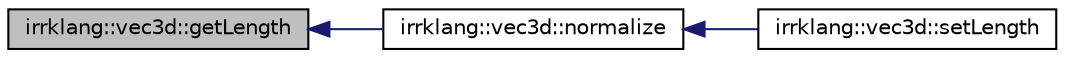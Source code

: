 digraph "irrklang::vec3d::getLength"
{
  bgcolor="transparent";
  edge [fontname="Helvetica",fontsize="10",labelfontname="Helvetica",labelfontsize="10"];
  node [fontname="Helvetica",fontsize="10",shape=record];
  rankdir="LR";
  Node1 [label="irrklang::vec3d::getLength",height=0.2,width=0.4,color="black", fillcolor="grey75", style="filled", fontcolor="black"];
  Node1 -> Node2 [dir="back",color="midnightblue",fontsize="10",style="solid",fontname="Helvetica"];
  Node2 [label="irrklang::vec3d::normalize",height=0.2,width=0.4,color="black",URL="$classirrklang_1_1vec3d.html#a1adb3f2521103ab9dfbbdce8459a69ac",tooltip="Normalizes the vector. "];
  Node2 -> Node3 [dir="back",color="midnightblue",fontsize="10",style="solid",fontname="Helvetica"];
  Node3 [label="irrklang::vec3d::setLength",height=0.2,width=0.4,color="black",URL="$classirrklang_1_1vec3d.html#ae117ab59edab77fe6ecfe6dab3c546a9",tooltip="Sets the lenght of the vector to a new value. "];
}
